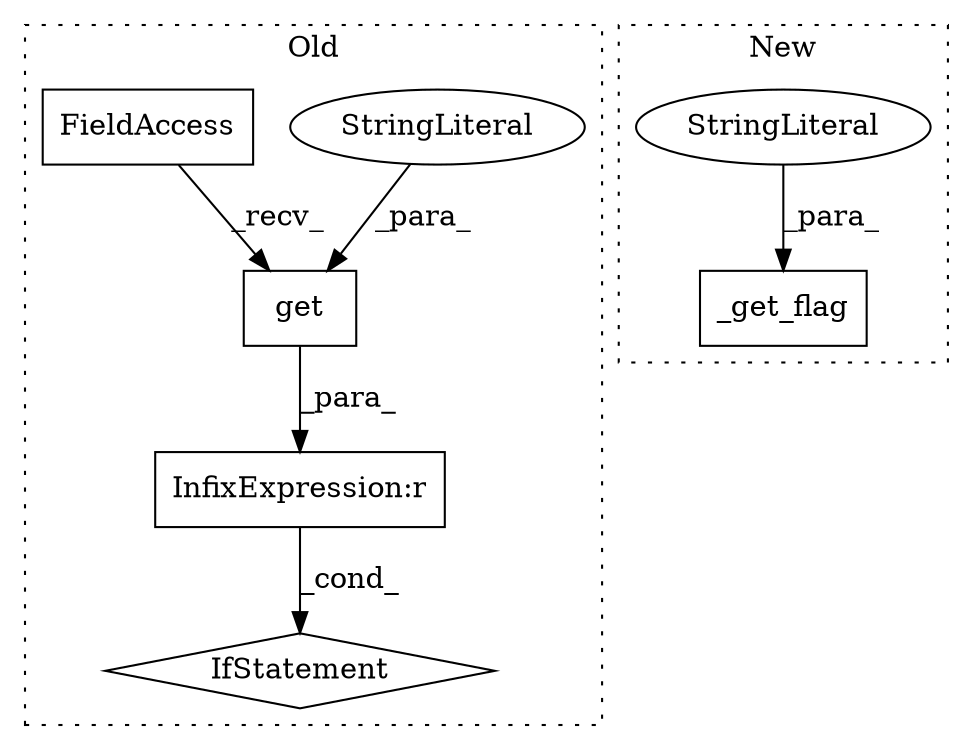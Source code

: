 digraph G {
subgraph cluster0 {
1 [label="get" a="32" s="683,702" l="4,1" shape="box"];
3 [label="InfixExpression:r" a="27" s="720" l="4" shape="box"];
4 [label="IfStatement" a="25" s="729" l="3" shape="diamond"];
6 [label="StringLiteral" a="45" s="687" l="15" shape="ellipse"];
7 [label="FieldAccess" a="22" s="670" l="12" shape="box"];
label = "Old";
style="dotted";
}
subgraph cluster1 {
2 [label="_get_flag" a="32" s="832,860" l="10,1" shape="box"];
5 [label="StringLiteral" a="45" s="842" l="15" shape="ellipse"];
label = "New";
style="dotted";
}
1 -> 3 [label="_para_"];
3 -> 4 [label="_cond_"];
5 -> 2 [label="_para_"];
6 -> 1 [label="_para_"];
7 -> 1 [label="_recv_"];
}